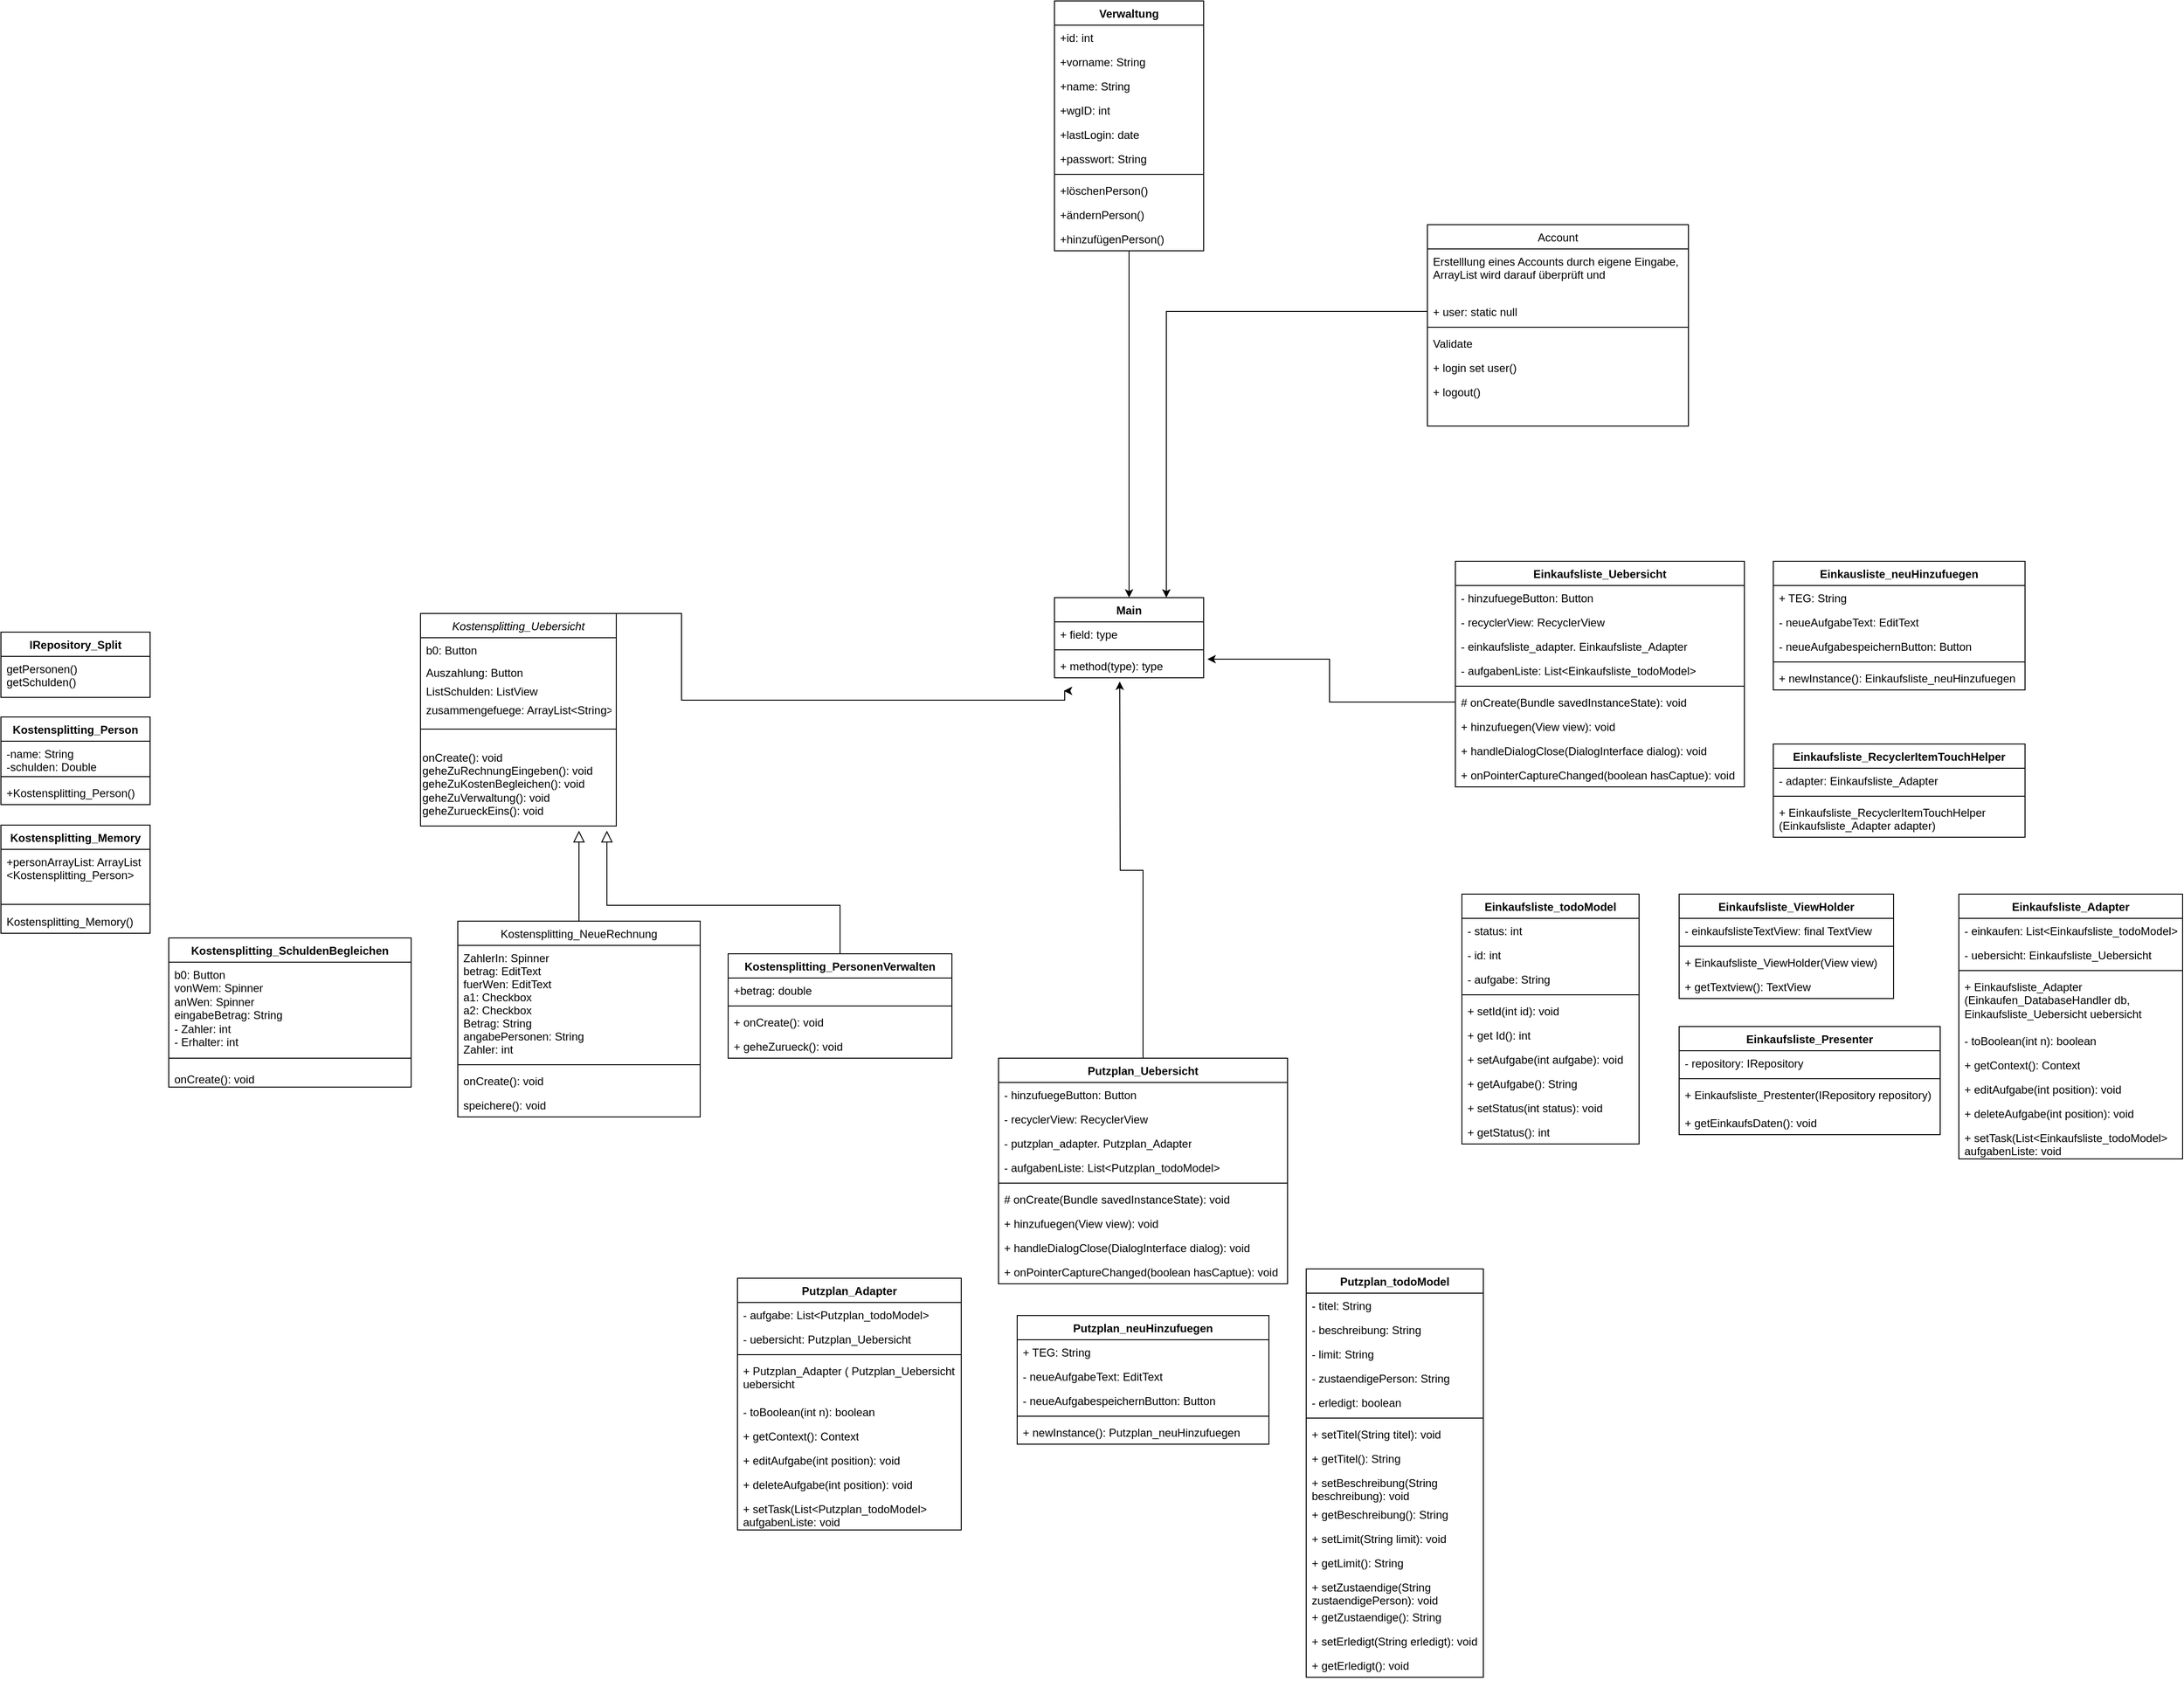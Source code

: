 <mxfile version="24.3.1" type="github">
  <diagram id="C5RBs43oDa-KdzZeNtuy" name="Page-1">
    <mxGraphModel dx="2910" dy="2173" grid="1" gridSize="10" guides="1" tooltips="1" connect="1" arrows="1" fold="1" page="1" pageScale="1" pageWidth="827" pageHeight="1169" math="0" shadow="0">
      <root>
        <mxCell id="WIyWlLk6GJQsqaUBKTNV-0" />
        <mxCell id="WIyWlLk6GJQsqaUBKTNV-1" parent="WIyWlLk6GJQsqaUBKTNV-0" />
        <mxCell id="eNto33jxZARg2p6ZxDnQ-30" style="edgeStyle=orthogonalEdgeStyle;rounded=0;orthogonalLoop=1;jettySize=auto;html=1;exitX=0.5;exitY=0;exitDx=0;exitDy=0;" parent="WIyWlLk6GJQsqaUBKTNV-1" source="zkfFHV4jXpPFQw0GAbJ--0" edge="1">
          <mxGeometry relative="1" as="geometry">
            <mxPoint x="400" y="-10" as="targetPoint" />
            <Array as="points">
              <mxPoint x="-10" />
              <mxPoint x="401" />
              <mxPoint x="401" y="-10" />
            </Array>
          </mxGeometry>
        </mxCell>
        <mxCell id="zkfFHV4jXpPFQw0GAbJ--0" value="Kostensplitting_Uebersicht" style="swimlane;fontStyle=2;align=center;verticalAlign=top;childLayout=stackLayout;horizontal=1;startSize=26;horizontalStack=0;resizeParent=1;resizeLast=0;collapsible=1;marginBottom=0;rounded=0;shadow=0;strokeWidth=1;" parent="WIyWlLk6GJQsqaUBKTNV-1" vertex="1">
          <mxGeometry x="-290" y="-93" width="210" height="228" as="geometry">
            <mxRectangle x="230" y="140" width="160" height="26" as="alternateBounds" />
          </mxGeometry>
        </mxCell>
        <mxCell id="ijsYjhyixQmzXL5z0HTV-18" value="b0: Button&#xa;" style="text;align=left;verticalAlign=top;spacingLeft=4;spacingRight=4;overflow=hidden;rotatable=0;points=[[0,0.5],[1,0.5]];portConstraint=eastwest;" parent="zkfFHV4jXpPFQw0GAbJ--0" vertex="1">
          <mxGeometry y="26" width="210" height="24" as="geometry" />
        </mxCell>
        <mxCell id="ijsYjhyixQmzXL5z0HTV-19" value="Auszahlung: Button&#xa;" style="text;align=left;verticalAlign=top;spacingLeft=4;spacingRight=4;overflow=hidden;rotatable=0;points=[[0,0.5],[1,0.5]];portConstraint=eastwest;" parent="zkfFHV4jXpPFQw0GAbJ--0" vertex="1">
          <mxGeometry y="50" width="210" height="20" as="geometry" />
        </mxCell>
        <mxCell id="ijsYjhyixQmzXL5z0HTV-20" value="ListSchulden: ListView" style="text;align=left;verticalAlign=top;spacingLeft=4;spacingRight=4;overflow=hidden;rotatable=0;points=[[0,0.5],[1,0.5]];portConstraint=eastwest;" parent="zkfFHV4jXpPFQw0GAbJ--0" vertex="1">
          <mxGeometry y="70" width="210" height="20" as="geometry" />
        </mxCell>
        <mxCell id="ijsYjhyixQmzXL5z0HTV-21" value="zusammengefuege: ArrayList&lt;String&gt;" style="text;align=left;verticalAlign=top;spacingLeft=4;spacingRight=4;overflow=hidden;rotatable=0;points=[[0,0.5],[1,0.5]];portConstraint=eastwest;" parent="zkfFHV4jXpPFQw0GAbJ--0" vertex="1">
          <mxGeometry y="90" width="210" height="20" as="geometry" />
        </mxCell>
        <mxCell id="zkfFHV4jXpPFQw0GAbJ--4" value="" style="line;html=1;strokeWidth=1;align=left;verticalAlign=middle;spacingTop=-1;spacingLeft=3;spacingRight=3;rotatable=0;labelPosition=right;points=[];portConstraint=eastwest;" parent="zkfFHV4jXpPFQw0GAbJ--0" vertex="1">
          <mxGeometry y="110" width="210" height="28" as="geometry" />
        </mxCell>
        <mxCell id="4i2ipAUutpPGmhfnNIAb-0" value="onCreate(): void&lt;div&gt;geheZuRechnungEingeben()&lt;span style=&quot;background-color: initial;&quot;&gt;: void&lt;/span&gt;&lt;/div&gt;&lt;div&gt;geheZuKostenBegleichen()&lt;span style=&quot;background-color: initial;&quot;&gt;: void&lt;/span&gt;&lt;/div&gt;&lt;div&gt;geheZuVerwaltung()&lt;span style=&quot;background-color: initial;&quot;&gt;: void&lt;/span&gt;&lt;/div&gt;&lt;div&gt;geheZurueckEins()&lt;span style=&quot;background-color: initial;&quot;&gt;: void&lt;/span&gt;&lt;/div&gt;" style="text;html=1;align=left;verticalAlign=middle;whiteSpace=wrap;rounded=0;" parent="zkfFHV4jXpPFQw0GAbJ--0" vertex="1">
          <mxGeometry y="138" width="210" height="90" as="geometry" />
        </mxCell>
        <mxCell id="zkfFHV4jXpPFQw0GAbJ--6" value="Kostensplitting_NeueRechnung" style="swimlane;fontStyle=0;align=center;verticalAlign=top;childLayout=stackLayout;horizontal=1;startSize=26;horizontalStack=0;resizeParent=1;resizeLast=0;collapsible=1;marginBottom=0;rounded=0;shadow=0;strokeWidth=1;" parent="WIyWlLk6GJQsqaUBKTNV-1" vertex="1">
          <mxGeometry x="-250" y="237" width="260" height="210" as="geometry">
            <mxRectangle x="130" y="380" width="160" height="26" as="alternateBounds" />
          </mxGeometry>
        </mxCell>
        <mxCell id="zkfFHV4jXpPFQw0GAbJ--7" value="ZahlerIn: Spinner&#xa;betrag: EditText&#xa;fuerWen: EditText&#xa;a1: Checkbox&#xa;a2: Checkbox&#xa;Betrag: String&#xa;angabePersonen: String&#xa;Zahler: int " style="text;align=left;verticalAlign=top;spacingLeft=4;spacingRight=4;overflow=hidden;rotatable=0;points=[[0,0.5],[1,0.5]];portConstraint=eastwest;" parent="zkfFHV4jXpPFQw0GAbJ--6" vertex="1">
          <mxGeometry y="26" width="260" height="124" as="geometry" />
        </mxCell>
        <mxCell id="zkfFHV4jXpPFQw0GAbJ--9" value="" style="line;html=1;strokeWidth=1;align=left;verticalAlign=middle;spacingTop=-1;spacingLeft=3;spacingRight=3;rotatable=0;labelPosition=right;points=[];portConstraint=eastwest;" parent="zkfFHV4jXpPFQw0GAbJ--6" vertex="1">
          <mxGeometry y="150" width="260" height="8" as="geometry" />
        </mxCell>
        <mxCell id="eNto33jxZARg2p6ZxDnQ-20" value="onCreate(): void" style="text;strokeColor=none;fillColor=none;align=left;verticalAlign=top;spacingLeft=4;spacingRight=4;overflow=hidden;rotatable=0;points=[[0,0.5],[1,0.5]];portConstraint=eastwest;whiteSpace=wrap;html=1;" parent="zkfFHV4jXpPFQw0GAbJ--6" vertex="1">
          <mxGeometry y="158" width="260" height="26" as="geometry" />
        </mxCell>
        <mxCell id="eNto33jxZARg2p6ZxDnQ-34" value="speichere(): void&lt;span style=&quot;white-space: pre;&quot;&gt;&#x9;&lt;/span&gt;" style="text;strokeColor=none;fillColor=none;align=left;verticalAlign=top;spacingLeft=4;spacingRight=4;overflow=hidden;rotatable=0;points=[[0,0.5],[1,0.5]];portConstraint=eastwest;whiteSpace=wrap;html=1;" parent="zkfFHV4jXpPFQw0GAbJ--6" vertex="1">
          <mxGeometry y="184" width="260" height="26" as="geometry" />
        </mxCell>
        <mxCell id="zkfFHV4jXpPFQw0GAbJ--12" value="" style="endArrow=block;endSize=10;endFill=0;shadow=0;strokeWidth=1;rounded=0;curved=0;edgeStyle=elbowEdgeStyle;elbow=vertical;" parent="WIyWlLk6GJQsqaUBKTNV-1" source="zkfFHV4jXpPFQw0GAbJ--6" edge="1">
          <mxGeometry width="160" relative="1" as="geometry">
            <mxPoint x="200" y="203" as="sourcePoint" />
            <mxPoint x="-120" y="140" as="targetPoint" />
          </mxGeometry>
        </mxCell>
        <mxCell id="zkfFHV4jXpPFQw0GAbJ--16" value="" style="endArrow=block;endSize=10;endFill=0;shadow=0;strokeWidth=1;rounded=0;curved=0;edgeStyle=elbowEdgeStyle;elbow=vertical;exitX=0.5;exitY=0;exitDx=0;exitDy=0;entryX=0.952;entryY=1.056;entryDx=0;entryDy=0;entryPerimeter=0;" parent="WIyWlLk6GJQsqaUBKTNV-1" source="eNto33jxZARg2p6ZxDnQ-44" edge="1" target="4i2ipAUutpPGmhfnNIAb-0">
          <mxGeometry width="160" relative="1" as="geometry">
            <mxPoint x="20" y="310" as="sourcePoint" />
            <mxPoint x="-185" y="163" as="targetPoint" />
            <Array as="points">
              <mxPoint x="170" y="220" />
            </Array>
          </mxGeometry>
        </mxCell>
        <mxCell id="zkfFHV4jXpPFQw0GAbJ--17" value="Account" style="swimlane;fontStyle=0;align=center;verticalAlign=top;childLayout=stackLayout;horizontal=1;startSize=26;horizontalStack=0;resizeParent=1;resizeLast=0;collapsible=1;marginBottom=0;rounded=0;shadow=0;strokeWidth=1;" parent="WIyWlLk6GJQsqaUBKTNV-1" vertex="1">
          <mxGeometry x="790" y="-510" width="280" height="216" as="geometry">
            <mxRectangle x="550" y="140" width="160" height="26" as="alternateBounds" />
          </mxGeometry>
        </mxCell>
        <mxCell id="zkfFHV4jXpPFQw0GAbJ--18" value="Erstelllung eines Accounts durch eigene Eingabe, &#xa;ArrayList wird darauf überprüft und " style="text;align=left;verticalAlign=top;spacingLeft=4;spacingRight=4;overflow=hidden;rotatable=0;points=[[0,0.5],[1,0.5]];portConstraint=eastwest;" parent="zkfFHV4jXpPFQw0GAbJ--17" vertex="1">
          <mxGeometry y="26" width="280" height="54" as="geometry" />
        </mxCell>
        <mxCell id="eNto33jxZARg2p6ZxDnQ-41" value="+ user: static null" style="text;strokeColor=none;fillColor=none;align=left;verticalAlign=top;spacingLeft=4;spacingRight=4;overflow=hidden;rotatable=0;points=[[0,0.5],[1,0.5]];portConstraint=eastwest;whiteSpace=wrap;html=1;" parent="zkfFHV4jXpPFQw0GAbJ--17" vertex="1">
          <mxGeometry y="80" width="280" height="26" as="geometry" />
        </mxCell>
        <mxCell id="zkfFHV4jXpPFQw0GAbJ--23" value="" style="line;html=1;strokeWidth=1;align=left;verticalAlign=middle;spacingTop=-1;spacingLeft=3;spacingRight=3;rotatable=0;labelPosition=right;points=[];portConstraint=eastwest;" parent="zkfFHV4jXpPFQw0GAbJ--17" vertex="1">
          <mxGeometry y="106" width="280" height="8" as="geometry" />
        </mxCell>
        <mxCell id="zkfFHV4jXpPFQw0GAbJ--24" value="Validate" style="text;align=left;verticalAlign=top;spacingLeft=4;spacingRight=4;overflow=hidden;rotatable=0;points=[[0,0.5],[1,0.5]];portConstraint=eastwest;" parent="zkfFHV4jXpPFQw0GAbJ--17" vertex="1">
          <mxGeometry y="114" width="280" height="26" as="geometry" />
        </mxCell>
        <mxCell id="eNto33jxZARg2p6ZxDnQ-42" value="+ login set user()" style="text;strokeColor=none;fillColor=none;align=left;verticalAlign=top;spacingLeft=4;spacingRight=4;overflow=hidden;rotatable=0;points=[[0,0.5],[1,0.5]];portConstraint=eastwest;whiteSpace=wrap;html=1;" parent="zkfFHV4jXpPFQw0GAbJ--17" vertex="1">
          <mxGeometry y="140" width="280" height="26" as="geometry" />
        </mxCell>
        <mxCell id="eNto33jxZARg2p6ZxDnQ-43" value="+ logout()" style="text;strokeColor=none;fillColor=none;align=left;verticalAlign=top;spacingLeft=4;spacingRight=4;overflow=hidden;rotatable=0;points=[[0,0.5],[1,0.5]];portConstraint=eastwest;whiteSpace=wrap;html=1;" parent="zkfFHV4jXpPFQw0GAbJ--17" vertex="1">
          <mxGeometry y="166" width="280" height="26" as="geometry" />
        </mxCell>
        <mxCell id="vu3w7tZgUGoC49IpefYm-0" style="edgeStyle=orthogonalEdgeStyle;rounded=0;orthogonalLoop=1;jettySize=auto;html=1;entryX=0.5;entryY=0;entryDx=0;entryDy=0;" parent="WIyWlLk6GJQsqaUBKTNV-1" source="eNto33jxZARg2p6ZxDnQ-1" target="eNto33jxZARg2p6ZxDnQ-15" edge="1">
          <mxGeometry relative="1" as="geometry" />
        </mxCell>
        <mxCell id="eNto33jxZARg2p6ZxDnQ-1" value="Verwaltung" style="swimlane;fontStyle=1;align=center;verticalAlign=top;childLayout=stackLayout;horizontal=1;startSize=26;horizontalStack=0;resizeParent=1;resizeParentMax=0;resizeLast=0;collapsible=1;marginBottom=0;whiteSpace=wrap;html=1;" parent="WIyWlLk6GJQsqaUBKTNV-1" vertex="1">
          <mxGeometry x="390" y="-750" width="160" height="268" as="geometry" />
        </mxCell>
        <mxCell id="eNto33jxZARg2p6ZxDnQ-39" value="+id: int" style="text;strokeColor=none;fillColor=none;align=left;verticalAlign=top;spacingLeft=4;spacingRight=4;overflow=hidden;rotatable=0;points=[[0,0.5],[1,0.5]];portConstraint=eastwest;whiteSpace=wrap;html=1;" parent="eNto33jxZARg2p6ZxDnQ-1" vertex="1">
          <mxGeometry y="26" width="160" height="26" as="geometry" />
        </mxCell>
        <mxCell id="bwp8V1A8Cei6B6PAGqah-0" value="+vorname: String" style="text;strokeColor=none;fillColor=none;align=left;verticalAlign=top;spacingLeft=4;spacingRight=4;overflow=hidden;rotatable=0;points=[[0,0.5],[1,0.5]];portConstraint=eastwest;whiteSpace=wrap;html=1;" parent="eNto33jxZARg2p6ZxDnQ-1" vertex="1">
          <mxGeometry y="52" width="160" height="26" as="geometry" />
        </mxCell>
        <mxCell id="bwp8V1A8Cei6B6PAGqah-1" value="+name: String" style="text;strokeColor=none;fillColor=none;align=left;verticalAlign=top;spacingLeft=4;spacingRight=4;overflow=hidden;rotatable=0;points=[[0,0.5],[1,0.5]];portConstraint=eastwest;whiteSpace=wrap;html=1;" parent="eNto33jxZARg2p6ZxDnQ-1" vertex="1">
          <mxGeometry y="78" width="160" height="26" as="geometry" />
        </mxCell>
        <mxCell id="bwp8V1A8Cei6B6PAGqah-2" value="+wgID: int" style="text;strokeColor=none;fillColor=none;align=left;verticalAlign=top;spacingLeft=4;spacingRight=4;overflow=hidden;rotatable=0;points=[[0,0.5],[1,0.5]];portConstraint=eastwest;whiteSpace=wrap;html=1;" parent="eNto33jxZARg2p6ZxDnQ-1" vertex="1">
          <mxGeometry y="104" width="160" height="26" as="geometry" />
        </mxCell>
        <mxCell id="bwp8V1A8Cei6B6PAGqah-3" value="+lastLogin: date" style="text;strokeColor=none;fillColor=none;align=left;verticalAlign=top;spacingLeft=4;spacingRight=4;overflow=hidden;rotatable=0;points=[[0,0.5],[1,0.5]];portConstraint=eastwest;whiteSpace=wrap;html=1;" parent="eNto33jxZARg2p6ZxDnQ-1" vertex="1">
          <mxGeometry y="130" width="160" height="26" as="geometry" />
        </mxCell>
        <mxCell id="bwp8V1A8Cei6B6PAGqah-4" value="+passwort: String" style="text;strokeColor=none;fillColor=none;align=left;verticalAlign=top;spacingLeft=4;spacingRight=4;overflow=hidden;rotatable=0;points=[[0,0.5],[1,0.5]];portConstraint=eastwest;whiteSpace=wrap;html=1;" parent="eNto33jxZARg2p6ZxDnQ-1" vertex="1">
          <mxGeometry y="156" width="160" height="26" as="geometry" />
        </mxCell>
        <mxCell id="eNto33jxZARg2p6ZxDnQ-3" value="" style="line;strokeWidth=1;fillColor=none;align=left;verticalAlign=middle;spacingTop=-1;spacingLeft=3;spacingRight=3;rotatable=0;labelPosition=right;points=[];portConstraint=eastwest;strokeColor=inherit;" parent="eNto33jxZARg2p6ZxDnQ-1" vertex="1">
          <mxGeometry y="182" width="160" height="8" as="geometry" />
        </mxCell>
        <mxCell id="eNto33jxZARg2p6ZxDnQ-40" value="+löschenPerson()" style="text;strokeColor=none;fillColor=none;align=left;verticalAlign=top;spacingLeft=4;spacingRight=4;overflow=hidden;rotatable=0;points=[[0,0.5],[1,0.5]];portConstraint=eastwest;whiteSpace=wrap;html=1;" parent="eNto33jxZARg2p6ZxDnQ-1" vertex="1">
          <mxGeometry y="190" width="160" height="26" as="geometry" />
        </mxCell>
        <mxCell id="bwp8V1A8Cei6B6PAGqah-5" value="+ändernPerson()" style="text;strokeColor=none;fillColor=none;align=left;verticalAlign=top;spacingLeft=4;spacingRight=4;overflow=hidden;rotatable=0;points=[[0,0.5],[1,0.5]];portConstraint=eastwest;whiteSpace=wrap;html=1;" parent="eNto33jxZARg2p6ZxDnQ-1" vertex="1">
          <mxGeometry y="216" width="160" height="26" as="geometry" />
        </mxCell>
        <mxCell id="eNto33jxZARg2p6ZxDnQ-4" value="+hinzufügenPerson()" style="text;strokeColor=none;fillColor=none;align=left;verticalAlign=top;spacingLeft=4;spacingRight=4;overflow=hidden;rotatable=0;points=[[0,0.5],[1,0.5]];portConstraint=eastwest;whiteSpace=wrap;html=1;" parent="eNto33jxZARg2p6ZxDnQ-1" vertex="1">
          <mxGeometry y="242" width="160" height="26" as="geometry" />
        </mxCell>
        <mxCell id="eNto33jxZARg2p6ZxDnQ-10" value="Einkaufsliste_Uebersicht" style="swimlane;fontStyle=1;align=center;verticalAlign=top;childLayout=stackLayout;horizontal=1;startSize=26;horizontalStack=0;resizeParent=1;resizeParentMax=0;resizeLast=0;collapsible=1;marginBottom=0;whiteSpace=wrap;html=1;" parent="WIyWlLk6GJQsqaUBKTNV-1" vertex="1">
          <mxGeometry x="820" y="-149" width="310" height="242" as="geometry" />
        </mxCell>
        <mxCell id="eNto33jxZARg2p6ZxDnQ-11" value="- hinzufuegeButton: Button" style="text;strokeColor=none;fillColor=none;align=left;verticalAlign=top;spacingLeft=4;spacingRight=4;overflow=hidden;rotatable=0;points=[[0,0.5],[1,0.5]];portConstraint=eastwest;whiteSpace=wrap;html=1;" parent="eNto33jxZARg2p6ZxDnQ-10" vertex="1">
          <mxGeometry y="26" width="310" height="26" as="geometry" />
        </mxCell>
        <mxCell id="eNto33jxZARg2p6ZxDnQ-24" value="- recyclerView: RecyclerView" style="text;strokeColor=none;fillColor=none;align=left;verticalAlign=top;spacingLeft=4;spacingRight=4;overflow=hidden;rotatable=0;points=[[0,0.5],[1,0.5]];portConstraint=eastwest;whiteSpace=wrap;html=1;" parent="eNto33jxZARg2p6ZxDnQ-10" vertex="1">
          <mxGeometry y="52" width="310" height="26" as="geometry" />
        </mxCell>
        <mxCell id="vu3w7tZgUGoC49IpefYm-3" value="- einkaufsliste_adapter. Einkaufsliste_Adapter" style="text;strokeColor=none;fillColor=none;align=left;verticalAlign=top;spacingLeft=4;spacingRight=4;overflow=hidden;rotatable=0;points=[[0,0.5],[1,0.5]];portConstraint=eastwest;whiteSpace=wrap;html=1;" parent="eNto33jxZARg2p6ZxDnQ-10" vertex="1">
          <mxGeometry y="78" width="310" height="26" as="geometry" />
        </mxCell>
        <mxCell id="vu3w7tZgUGoC49IpefYm-5" value="- aufgabenListe: List&amp;lt;Einkaufsliste_todoModel&amp;gt;" style="text;strokeColor=none;fillColor=none;align=left;verticalAlign=top;spacingLeft=4;spacingRight=4;overflow=hidden;rotatable=0;points=[[0,0.5],[1,0.5]];portConstraint=eastwest;whiteSpace=wrap;html=1;" parent="eNto33jxZARg2p6ZxDnQ-10" vertex="1">
          <mxGeometry y="104" width="310" height="26" as="geometry" />
        </mxCell>
        <mxCell id="eNto33jxZARg2p6ZxDnQ-12" value="" style="line;strokeWidth=1;fillColor=none;align=left;verticalAlign=middle;spacingTop=-1;spacingLeft=3;spacingRight=3;rotatable=0;labelPosition=right;points=[];portConstraint=eastwest;strokeColor=inherit;" parent="eNto33jxZARg2p6ZxDnQ-10" vertex="1">
          <mxGeometry y="130" width="310" height="8" as="geometry" />
        </mxCell>
        <mxCell id="eNto33jxZARg2p6ZxDnQ-13" value="# onCreate(Bundle savedInstanceState): void" style="text;strokeColor=none;fillColor=none;align=left;verticalAlign=top;spacingLeft=4;spacingRight=4;overflow=hidden;rotatable=0;points=[[0,0.5],[1,0.5]];portConstraint=eastwest;whiteSpace=wrap;html=1;" parent="eNto33jxZARg2p6ZxDnQ-10" vertex="1">
          <mxGeometry y="138" width="310" height="26" as="geometry" />
        </mxCell>
        <mxCell id="eNto33jxZARg2p6ZxDnQ-25" value="+ hinzufuegen(View view): void" style="text;strokeColor=none;fillColor=none;align=left;verticalAlign=top;spacingLeft=4;spacingRight=4;overflow=hidden;rotatable=0;points=[[0,0.5],[1,0.5]];portConstraint=eastwest;whiteSpace=wrap;html=1;" parent="eNto33jxZARg2p6ZxDnQ-10" vertex="1">
          <mxGeometry y="164" width="310" height="26" as="geometry" />
        </mxCell>
        <mxCell id="eNto33jxZARg2p6ZxDnQ-26" value="+ handleDialogClose(DialogInterface dialog): void" style="text;strokeColor=none;fillColor=none;align=left;verticalAlign=top;spacingLeft=4;spacingRight=4;overflow=hidden;rotatable=0;points=[[0,0.5],[1,0.5]];portConstraint=eastwest;whiteSpace=wrap;html=1;" parent="eNto33jxZARg2p6ZxDnQ-10" vertex="1">
          <mxGeometry y="190" width="310" height="26" as="geometry" />
        </mxCell>
        <mxCell id="vu3w7tZgUGoC49IpefYm-7" value="+ onPointerCaptureChanged(boolean hasCaptue): void" style="text;strokeColor=none;fillColor=none;align=left;verticalAlign=top;spacingLeft=4;spacingRight=4;overflow=hidden;rotatable=0;points=[[0,0.5],[1,0.5]];portConstraint=eastwest;whiteSpace=wrap;html=1;" parent="eNto33jxZARg2p6ZxDnQ-10" vertex="1">
          <mxGeometry y="216" width="310" height="26" as="geometry" />
        </mxCell>
        <mxCell id="eNto33jxZARg2p6ZxDnQ-15" value="Main" style="swimlane;fontStyle=1;align=center;verticalAlign=top;childLayout=stackLayout;horizontal=1;startSize=26;horizontalStack=0;resizeParent=1;resizeParentMax=0;resizeLast=0;collapsible=1;marginBottom=0;whiteSpace=wrap;html=1;" parent="WIyWlLk6GJQsqaUBKTNV-1" vertex="1">
          <mxGeometry x="390" y="-110" width="160" height="86" as="geometry" />
        </mxCell>
        <mxCell id="eNto33jxZARg2p6ZxDnQ-16" value="+ field: type" style="text;strokeColor=none;fillColor=none;align=left;verticalAlign=top;spacingLeft=4;spacingRight=4;overflow=hidden;rotatable=0;points=[[0,0.5],[1,0.5]];portConstraint=eastwest;whiteSpace=wrap;html=1;" parent="eNto33jxZARg2p6ZxDnQ-15" vertex="1">
          <mxGeometry y="26" width="160" height="26" as="geometry" />
        </mxCell>
        <mxCell id="eNto33jxZARg2p6ZxDnQ-17" value="" style="line;strokeWidth=1;fillColor=none;align=left;verticalAlign=middle;spacingTop=-1;spacingLeft=3;spacingRight=3;rotatable=0;labelPosition=right;points=[];portConstraint=eastwest;strokeColor=inherit;" parent="eNto33jxZARg2p6ZxDnQ-15" vertex="1">
          <mxGeometry y="52" width="160" height="8" as="geometry" />
        </mxCell>
        <mxCell id="eNto33jxZARg2p6ZxDnQ-18" value="+ method(type): type" style="text;strokeColor=none;fillColor=none;align=left;verticalAlign=top;spacingLeft=4;spacingRight=4;overflow=hidden;rotatable=0;points=[[0,0.5],[1,0.5]];portConstraint=eastwest;whiteSpace=wrap;html=1;" parent="eNto33jxZARg2p6ZxDnQ-15" vertex="1">
          <mxGeometry y="60" width="160" height="26" as="geometry" />
        </mxCell>
        <mxCell id="eNto33jxZARg2p6ZxDnQ-44" value="Kostensplitting_PersonenVerwalten" style="swimlane;fontStyle=1;align=center;verticalAlign=top;childLayout=stackLayout;horizontal=1;startSize=26;horizontalStack=0;resizeParent=1;resizeParentMax=0;resizeLast=0;collapsible=1;marginBottom=0;whiteSpace=wrap;html=1;" parent="WIyWlLk6GJQsqaUBKTNV-1" vertex="1">
          <mxGeometry x="40" y="272" width="240" height="112" as="geometry" />
        </mxCell>
        <mxCell id="eNto33jxZARg2p6ZxDnQ-45" value="+betrag: double" style="text;strokeColor=none;fillColor=none;align=left;verticalAlign=top;spacingLeft=4;spacingRight=4;overflow=hidden;rotatable=0;points=[[0,0.5],[1,0.5]];portConstraint=eastwest;whiteSpace=wrap;html=1;" parent="eNto33jxZARg2p6ZxDnQ-44" vertex="1">
          <mxGeometry y="26" width="240" height="26" as="geometry" />
        </mxCell>
        <mxCell id="eNto33jxZARg2p6ZxDnQ-46" value="" style="line;strokeWidth=1;fillColor=none;align=left;verticalAlign=middle;spacingTop=-1;spacingLeft=3;spacingRight=3;rotatable=0;labelPosition=right;points=[];portConstraint=eastwest;strokeColor=inherit;" parent="eNto33jxZARg2p6ZxDnQ-44" vertex="1">
          <mxGeometry y="52" width="240" height="8" as="geometry" />
        </mxCell>
        <mxCell id="eNto33jxZARg2p6ZxDnQ-47" value="+ onCreate(): void" style="text;strokeColor=none;fillColor=none;align=left;verticalAlign=top;spacingLeft=4;spacingRight=4;overflow=hidden;rotatable=0;points=[[0,0.5],[1,0.5]];portConstraint=eastwest;whiteSpace=wrap;html=1;" parent="eNto33jxZARg2p6ZxDnQ-44" vertex="1">
          <mxGeometry y="60" width="240" height="26" as="geometry" />
        </mxCell>
        <mxCell id="eNto33jxZARg2p6ZxDnQ-48" value="+ geheZurueck(): void" style="text;strokeColor=none;fillColor=none;align=left;verticalAlign=top;spacingLeft=4;spacingRight=4;overflow=hidden;rotatable=0;points=[[0,0.5],[1,0.5]];portConstraint=eastwest;whiteSpace=wrap;html=1;" parent="eNto33jxZARg2p6ZxDnQ-44" vertex="1">
          <mxGeometry y="86" width="240" height="26" as="geometry" />
        </mxCell>
        <mxCell id="vu3w7tZgUGoC49IpefYm-1" style="edgeStyle=orthogonalEdgeStyle;rounded=0;orthogonalLoop=1;jettySize=auto;html=1;entryX=0.75;entryY=0;entryDx=0;entryDy=0;" parent="WIyWlLk6GJQsqaUBKTNV-1" source="eNto33jxZARg2p6ZxDnQ-41" target="eNto33jxZARg2p6ZxDnQ-15" edge="1">
          <mxGeometry relative="1" as="geometry" />
        </mxCell>
        <mxCell id="vu3w7tZgUGoC49IpefYm-2" style="edgeStyle=orthogonalEdgeStyle;rounded=0;orthogonalLoop=1;jettySize=auto;html=1;exitX=0;exitY=0.5;exitDx=0;exitDy=0;entryX=1.025;entryY=0.231;entryDx=0;entryDy=0;entryPerimeter=0;" parent="WIyWlLk6GJQsqaUBKTNV-1" source="eNto33jxZARg2p6ZxDnQ-13" target="eNto33jxZARg2p6ZxDnQ-18" edge="1">
          <mxGeometry relative="1" as="geometry" />
        </mxCell>
        <mxCell id="vu3w7tZgUGoC49IpefYm-12" value="Einkaufsliste_todoModel" style="swimlane;fontStyle=1;align=center;verticalAlign=top;childLayout=stackLayout;horizontal=1;startSize=26;horizontalStack=0;resizeParent=1;resizeParentMax=0;resizeLast=0;collapsible=1;marginBottom=0;whiteSpace=wrap;html=1;" parent="WIyWlLk6GJQsqaUBKTNV-1" vertex="1">
          <mxGeometry x="827" y="208" width="190" height="268" as="geometry" />
        </mxCell>
        <mxCell id="vu3w7tZgUGoC49IpefYm-20" value="- status: int" style="text;strokeColor=none;fillColor=none;align=left;verticalAlign=top;spacingLeft=4;spacingRight=4;overflow=hidden;rotatable=0;points=[[0,0.5],[1,0.5]];portConstraint=eastwest;whiteSpace=wrap;html=1;" parent="vu3w7tZgUGoC49IpefYm-12" vertex="1">
          <mxGeometry y="26" width="190" height="26" as="geometry" />
        </mxCell>
        <mxCell id="vu3w7tZgUGoC49IpefYm-13" value="- id: int" style="text;strokeColor=none;fillColor=none;align=left;verticalAlign=top;spacingLeft=4;spacingRight=4;overflow=hidden;rotatable=0;points=[[0,0.5],[1,0.5]];portConstraint=eastwest;whiteSpace=wrap;html=1;" parent="vu3w7tZgUGoC49IpefYm-12" vertex="1">
          <mxGeometry y="52" width="190" height="26" as="geometry" />
        </mxCell>
        <mxCell id="vu3w7tZgUGoC49IpefYm-21" value="- aufgabe: String" style="text;strokeColor=none;fillColor=none;align=left;verticalAlign=top;spacingLeft=4;spacingRight=4;overflow=hidden;rotatable=0;points=[[0,0.5],[1,0.5]];portConstraint=eastwest;whiteSpace=wrap;html=1;" parent="vu3w7tZgUGoC49IpefYm-12" vertex="1">
          <mxGeometry y="78" width="190" height="26" as="geometry" />
        </mxCell>
        <mxCell id="vu3w7tZgUGoC49IpefYm-14" value="" style="line;strokeWidth=1;fillColor=none;align=left;verticalAlign=middle;spacingTop=-1;spacingLeft=3;spacingRight=3;rotatable=0;labelPosition=right;points=[];portConstraint=eastwest;strokeColor=inherit;" parent="vu3w7tZgUGoC49IpefYm-12" vertex="1">
          <mxGeometry y="104" width="190" height="8" as="geometry" />
        </mxCell>
        <mxCell id="vu3w7tZgUGoC49IpefYm-23" value="+ setId(int id): void" style="text;strokeColor=none;fillColor=none;align=left;verticalAlign=top;spacingLeft=4;spacingRight=4;overflow=hidden;rotatable=0;points=[[0,0.5],[1,0.5]];portConstraint=eastwest;whiteSpace=wrap;html=1;" parent="vu3w7tZgUGoC49IpefYm-12" vertex="1">
          <mxGeometry y="112" width="190" height="26" as="geometry" />
        </mxCell>
        <mxCell id="vu3w7tZgUGoC49IpefYm-22" value="+ get Id(): int" style="text;strokeColor=none;fillColor=none;align=left;verticalAlign=top;spacingLeft=4;spacingRight=4;overflow=hidden;rotatable=0;points=[[0,0.5],[1,0.5]];portConstraint=eastwest;whiteSpace=wrap;html=1;" parent="vu3w7tZgUGoC49IpefYm-12" vertex="1">
          <mxGeometry y="138" width="190" height="26" as="geometry" />
        </mxCell>
        <mxCell id="vu3w7tZgUGoC49IpefYm-24" value="+ setAufgabe(int aufgabe): void" style="text;strokeColor=none;fillColor=none;align=left;verticalAlign=top;spacingLeft=4;spacingRight=4;overflow=hidden;rotatable=0;points=[[0,0.5],[1,0.5]];portConstraint=eastwest;whiteSpace=wrap;html=1;" parent="vu3w7tZgUGoC49IpefYm-12" vertex="1">
          <mxGeometry y="164" width="190" height="26" as="geometry" />
        </mxCell>
        <mxCell id="vu3w7tZgUGoC49IpefYm-25" value="+ getAufgabe(): String" style="text;strokeColor=none;fillColor=none;align=left;verticalAlign=top;spacingLeft=4;spacingRight=4;overflow=hidden;rotatable=0;points=[[0,0.5],[1,0.5]];portConstraint=eastwest;whiteSpace=wrap;html=1;" parent="vu3w7tZgUGoC49IpefYm-12" vertex="1">
          <mxGeometry y="190" width="190" height="26" as="geometry" />
        </mxCell>
        <mxCell id="vu3w7tZgUGoC49IpefYm-15" value="+ setStatus(int status): void" style="text;strokeColor=none;fillColor=none;align=left;verticalAlign=top;spacingLeft=4;spacingRight=4;overflow=hidden;rotatable=0;points=[[0,0.5],[1,0.5]];portConstraint=eastwest;whiteSpace=wrap;html=1;" parent="vu3w7tZgUGoC49IpefYm-12" vertex="1">
          <mxGeometry y="216" width="190" height="26" as="geometry" />
        </mxCell>
        <mxCell id="vu3w7tZgUGoC49IpefYm-26" value="+ getStatus(): int" style="text;strokeColor=none;fillColor=none;align=left;verticalAlign=top;spacingLeft=4;spacingRight=4;overflow=hidden;rotatable=0;points=[[0,0.5],[1,0.5]];portConstraint=eastwest;whiteSpace=wrap;html=1;" parent="vu3w7tZgUGoC49IpefYm-12" vertex="1">
          <mxGeometry y="242" width="190" height="26" as="geometry" />
        </mxCell>
        <mxCell id="vu3w7tZgUGoC49IpefYm-27" value="Einkaufsliste_ViewHolder" style="swimlane;fontStyle=1;align=center;verticalAlign=top;childLayout=stackLayout;horizontal=1;startSize=26;horizontalStack=0;resizeParent=1;resizeParentMax=0;resizeLast=0;collapsible=1;marginBottom=0;whiteSpace=wrap;html=1;" parent="WIyWlLk6GJQsqaUBKTNV-1" vertex="1">
          <mxGeometry x="1060" y="208" width="230" height="112" as="geometry" />
        </mxCell>
        <mxCell id="vu3w7tZgUGoC49IpefYm-28" value="- einkaufslisteTextView: final TextView" style="text;strokeColor=none;fillColor=none;align=left;verticalAlign=top;spacingLeft=4;spacingRight=4;overflow=hidden;rotatable=0;points=[[0,0.5],[1,0.5]];portConstraint=eastwest;whiteSpace=wrap;html=1;" parent="vu3w7tZgUGoC49IpefYm-27" vertex="1">
          <mxGeometry y="26" width="230" height="26" as="geometry" />
        </mxCell>
        <mxCell id="vu3w7tZgUGoC49IpefYm-29" value="" style="line;strokeWidth=1;fillColor=none;align=left;verticalAlign=middle;spacingTop=-1;spacingLeft=3;spacingRight=3;rotatable=0;labelPosition=right;points=[];portConstraint=eastwest;strokeColor=inherit;" parent="vu3w7tZgUGoC49IpefYm-27" vertex="1">
          <mxGeometry y="52" width="230" height="8" as="geometry" />
        </mxCell>
        <mxCell id="vu3w7tZgUGoC49IpefYm-30" value="+ Einkaufsliste_ViewHolder(View view)" style="text;strokeColor=none;fillColor=none;align=left;verticalAlign=top;spacingLeft=4;spacingRight=4;overflow=hidden;rotatable=0;points=[[0,0.5],[1,0.5]];portConstraint=eastwest;whiteSpace=wrap;html=1;" parent="vu3w7tZgUGoC49IpefYm-27" vertex="1">
          <mxGeometry y="60" width="230" height="26" as="geometry" />
        </mxCell>
        <mxCell id="vu3w7tZgUGoC49IpefYm-31" value="+ getTextview(): TextView" style="text;strokeColor=none;fillColor=none;align=left;verticalAlign=top;spacingLeft=4;spacingRight=4;overflow=hidden;rotatable=0;points=[[0,0.5],[1,0.5]];portConstraint=eastwest;whiteSpace=wrap;html=1;" parent="vu3w7tZgUGoC49IpefYm-27" vertex="1">
          <mxGeometry y="86" width="230" height="26" as="geometry" />
        </mxCell>
        <mxCell id="vu3w7tZgUGoC49IpefYm-32" value="Einkaufsliste_Presenter" style="swimlane;fontStyle=1;align=center;verticalAlign=top;childLayout=stackLayout;horizontal=1;startSize=26;horizontalStack=0;resizeParent=1;resizeParentMax=0;resizeLast=0;collapsible=1;marginBottom=0;whiteSpace=wrap;html=1;" parent="WIyWlLk6GJQsqaUBKTNV-1" vertex="1">
          <mxGeometry x="1060" y="350" width="280" height="116" as="geometry" />
        </mxCell>
        <mxCell id="vu3w7tZgUGoC49IpefYm-33" value="- repository: IRepository" style="text;strokeColor=none;fillColor=none;align=left;verticalAlign=top;spacingLeft=4;spacingRight=4;overflow=hidden;rotatable=0;points=[[0,0.5],[1,0.5]];portConstraint=eastwest;whiteSpace=wrap;html=1;" parent="vu3w7tZgUGoC49IpefYm-32" vertex="1">
          <mxGeometry y="26" width="280" height="26" as="geometry" />
        </mxCell>
        <mxCell id="vu3w7tZgUGoC49IpefYm-34" value="" style="line;strokeWidth=1;fillColor=none;align=left;verticalAlign=middle;spacingTop=-1;spacingLeft=3;spacingRight=3;rotatable=0;labelPosition=right;points=[];portConstraint=eastwest;strokeColor=inherit;" parent="vu3w7tZgUGoC49IpefYm-32" vertex="1">
          <mxGeometry y="52" width="280" height="8" as="geometry" />
        </mxCell>
        <mxCell id="vu3w7tZgUGoC49IpefYm-35" value="+ Einkaufsliste_Prestenter(IRepository repository)" style="text;strokeColor=none;fillColor=none;align=left;verticalAlign=top;spacingLeft=4;spacingRight=4;overflow=hidden;rotatable=0;points=[[0,0.5],[1,0.5]];portConstraint=eastwest;whiteSpace=wrap;html=1;" parent="vu3w7tZgUGoC49IpefYm-32" vertex="1">
          <mxGeometry y="60" width="280" height="30" as="geometry" />
        </mxCell>
        <mxCell id="vu3w7tZgUGoC49IpefYm-36" value="+ getEinkaufsDaten(): void" style="text;strokeColor=none;fillColor=none;align=left;verticalAlign=top;spacingLeft=4;spacingRight=4;overflow=hidden;rotatable=0;points=[[0,0.5],[1,0.5]];portConstraint=eastwest;whiteSpace=wrap;html=1;" parent="vu3w7tZgUGoC49IpefYm-32" vertex="1">
          <mxGeometry y="90" width="280" height="26" as="geometry" />
        </mxCell>
        <mxCell id="vu3w7tZgUGoC49IpefYm-37" value="Einkausliste_neuHinzufuegen" style="swimlane;fontStyle=1;align=center;verticalAlign=top;childLayout=stackLayout;horizontal=1;startSize=26;horizontalStack=0;resizeParent=1;resizeParentMax=0;resizeLast=0;collapsible=1;marginBottom=0;whiteSpace=wrap;html=1;" parent="WIyWlLk6GJQsqaUBKTNV-1" vertex="1">
          <mxGeometry x="1161" y="-149" width="270" height="138" as="geometry" />
        </mxCell>
        <mxCell id="vu3w7tZgUGoC49IpefYm-38" value="+ TEG: String" style="text;strokeColor=none;fillColor=none;align=left;verticalAlign=top;spacingLeft=4;spacingRight=4;overflow=hidden;rotatable=0;points=[[0,0.5],[1,0.5]];portConstraint=eastwest;whiteSpace=wrap;html=1;" parent="vu3w7tZgUGoC49IpefYm-37" vertex="1">
          <mxGeometry y="26" width="270" height="26" as="geometry" />
        </mxCell>
        <mxCell id="vu3w7tZgUGoC49IpefYm-41" value="- neueAufgabeText: EditText" style="text;strokeColor=none;fillColor=none;align=left;verticalAlign=top;spacingLeft=4;spacingRight=4;overflow=hidden;rotatable=0;points=[[0,0.5],[1,0.5]];portConstraint=eastwest;whiteSpace=wrap;html=1;" parent="vu3w7tZgUGoC49IpefYm-37" vertex="1">
          <mxGeometry y="52" width="270" height="26" as="geometry" />
        </mxCell>
        <mxCell id="vu3w7tZgUGoC49IpefYm-42" value="- neueAufgabespeichernButton: Button" style="text;strokeColor=none;fillColor=none;align=left;verticalAlign=top;spacingLeft=4;spacingRight=4;overflow=hidden;rotatable=0;points=[[0,0.5],[1,0.5]];portConstraint=eastwest;whiteSpace=wrap;html=1;" parent="vu3w7tZgUGoC49IpefYm-37" vertex="1">
          <mxGeometry y="78" width="270" height="26" as="geometry" />
        </mxCell>
        <mxCell id="vu3w7tZgUGoC49IpefYm-39" value="" style="line;strokeWidth=1;fillColor=none;align=left;verticalAlign=middle;spacingTop=-1;spacingLeft=3;spacingRight=3;rotatable=0;labelPosition=right;points=[];portConstraint=eastwest;strokeColor=inherit;" parent="vu3w7tZgUGoC49IpefYm-37" vertex="1">
          <mxGeometry y="104" width="270" height="8" as="geometry" />
        </mxCell>
        <mxCell id="vu3w7tZgUGoC49IpefYm-40" value="+ newInstance(): Einkaufsliste_neuHinzufuegen" style="text;strokeColor=none;fillColor=none;align=left;verticalAlign=top;spacingLeft=4;spacingRight=4;overflow=hidden;rotatable=0;points=[[0,0.5],[1,0.5]];portConstraint=eastwest;whiteSpace=wrap;html=1;" parent="vu3w7tZgUGoC49IpefYm-37" vertex="1">
          <mxGeometry y="112" width="270" height="26" as="geometry" />
        </mxCell>
        <mxCell id="vu3w7tZgUGoC49IpefYm-45" value="Einkaufsliste_RecyclerItemTouchHelper" style="swimlane;fontStyle=1;align=center;verticalAlign=top;childLayout=stackLayout;horizontal=1;startSize=26;horizontalStack=0;resizeParent=1;resizeParentMax=0;resizeLast=0;collapsible=1;marginBottom=0;whiteSpace=wrap;html=1;" parent="WIyWlLk6GJQsqaUBKTNV-1" vertex="1">
          <mxGeometry x="1161" y="47" width="270" height="100" as="geometry" />
        </mxCell>
        <mxCell id="vu3w7tZgUGoC49IpefYm-46" value="- adapter: Einkaufsliste_Adapter" style="text;strokeColor=none;fillColor=none;align=left;verticalAlign=top;spacingLeft=4;spacingRight=4;overflow=hidden;rotatable=0;points=[[0,0.5],[1,0.5]];portConstraint=eastwest;whiteSpace=wrap;html=1;" parent="vu3w7tZgUGoC49IpefYm-45" vertex="1">
          <mxGeometry y="26" width="270" height="26" as="geometry" />
        </mxCell>
        <mxCell id="vu3w7tZgUGoC49IpefYm-47" value="" style="line;strokeWidth=1;fillColor=none;align=left;verticalAlign=middle;spacingTop=-1;spacingLeft=3;spacingRight=3;rotatable=0;labelPosition=right;points=[];portConstraint=eastwest;strokeColor=inherit;" parent="vu3w7tZgUGoC49IpefYm-45" vertex="1">
          <mxGeometry y="52" width="270" height="8" as="geometry" />
        </mxCell>
        <mxCell id="vu3w7tZgUGoC49IpefYm-48" value="+ Einkaufsliste_RecyclerItemTouchHelper (Einkaufsliste_Adapter adapter)" style="text;strokeColor=none;fillColor=none;align=left;verticalAlign=top;spacingLeft=4;spacingRight=4;overflow=hidden;rotatable=0;points=[[0,0.5],[1,0.5]];portConstraint=eastwest;whiteSpace=wrap;html=1;" parent="vu3w7tZgUGoC49IpefYm-45" vertex="1">
          <mxGeometry y="60" width="270" height="40" as="geometry" />
        </mxCell>
        <mxCell id="vu3w7tZgUGoC49IpefYm-49" value="Einkaufsliste_Adapter" style="swimlane;fontStyle=1;align=center;verticalAlign=top;childLayout=stackLayout;horizontal=1;startSize=26;horizontalStack=0;resizeParent=1;resizeParentMax=0;resizeLast=0;collapsible=1;marginBottom=0;whiteSpace=wrap;html=1;" parent="WIyWlLk6GJQsqaUBKTNV-1" vertex="1">
          <mxGeometry x="1360" y="208" width="240" height="284" as="geometry" />
        </mxCell>
        <mxCell id="vu3w7tZgUGoC49IpefYm-50" value="- einkaufen: List&amp;lt;Einkaufsliste_todoModel&amp;gt;" style="text;strokeColor=none;fillColor=none;align=left;verticalAlign=top;spacingLeft=4;spacingRight=4;overflow=hidden;rotatable=0;points=[[0,0.5],[1,0.5]];portConstraint=eastwest;whiteSpace=wrap;html=1;" parent="vu3w7tZgUGoC49IpefYm-49" vertex="1">
          <mxGeometry y="26" width="240" height="26" as="geometry" />
        </mxCell>
        <mxCell id="vu3w7tZgUGoC49IpefYm-53" value="- uebersicht: Einkaufsliste_Uebersicht" style="text;strokeColor=none;fillColor=none;align=left;verticalAlign=top;spacingLeft=4;spacingRight=4;overflow=hidden;rotatable=0;points=[[0,0.5],[1,0.5]];portConstraint=eastwest;whiteSpace=wrap;html=1;" parent="vu3w7tZgUGoC49IpefYm-49" vertex="1">
          <mxGeometry y="52" width="240" height="26" as="geometry" />
        </mxCell>
        <mxCell id="vu3w7tZgUGoC49IpefYm-51" value="" style="line;strokeWidth=1;fillColor=none;align=left;verticalAlign=middle;spacingTop=-1;spacingLeft=3;spacingRight=3;rotatable=0;labelPosition=right;points=[];portConstraint=eastwest;strokeColor=inherit;" parent="vu3w7tZgUGoC49IpefYm-49" vertex="1">
          <mxGeometry y="78" width="240" height="8" as="geometry" />
        </mxCell>
        <mxCell id="vu3w7tZgUGoC49IpefYm-52" value="+ Einkaufsliste_Adapter (Einkaufen_DatabaseHandler db, Einkaufsliste_Uebersicht uebersicht" style="text;strokeColor=none;fillColor=none;align=left;verticalAlign=top;spacingLeft=4;spacingRight=4;overflow=hidden;rotatable=0;points=[[0,0.5],[1,0.5]];portConstraint=eastwest;whiteSpace=wrap;html=1;" parent="vu3w7tZgUGoC49IpefYm-49" vertex="1">
          <mxGeometry y="86" width="240" height="58" as="geometry" />
        </mxCell>
        <mxCell id="vu3w7tZgUGoC49IpefYm-55" value="- toBoolean(int n): boolean" style="text;strokeColor=none;fillColor=none;align=left;verticalAlign=top;spacingLeft=4;spacingRight=4;overflow=hidden;rotatable=0;points=[[0,0.5],[1,0.5]];portConstraint=eastwest;whiteSpace=wrap;html=1;" parent="vu3w7tZgUGoC49IpefYm-49" vertex="1">
          <mxGeometry y="144" width="240" height="26" as="geometry" />
        </mxCell>
        <mxCell id="vu3w7tZgUGoC49IpefYm-56" value="+ getContext(): Context" style="text;strokeColor=none;fillColor=none;align=left;verticalAlign=top;spacingLeft=4;spacingRight=4;overflow=hidden;rotatable=0;points=[[0,0.5],[1,0.5]];portConstraint=eastwest;whiteSpace=wrap;html=1;" parent="vu3w7tZgUGoC49IpefYm-49" vertex="1">
          <mxGeometry y="170" width="240" height="26" as="geometry" />
        </mxCell>
        <mxCell id="vu3w7tZgUGoC49IpefYm-58" value="+ editAufgabe(int position): void" style="text;strokeColor=none;fillColor=none;align=left;verticalAlign=top;spacingLeft=4;spacingRight=4;overflow=hidden;rotatable=0;points=[[0,0.5],[1,0.5]];portConstraint=eastwest;whiteSpace=wrap;html=1;" parent="vu3w7tZgUGoC49IpefYm-49" vertex="1">
          <mxGeometry y="196" width="240" height="26" as="geometry" />
        </mxCell>
        <mxCell id="vu3w7tZgUGoC49IpefYm-57" value="+ deleteAufgabe(int position): void" style="text;strokeColor=none;fillColor=none;align=left;verticalAlign=top;spacingLeft=4;spacingRight=4;overflow=hidden;rotatable=0;points=[[0,0.5],[1,0.5]];portConstraint=eastwest;whiteSpace=wrap;html=1;" parent="vu3w7tZgUGoC49IpefYm-49" vertex="1">
          <mxGeometry y="222" width="240" height="26" as="geometry" />
        </mxCell>
        <mxCell id="vu3w7tZgUGoC49IpefYm-59" value="+ setTask(List&amp;lt;Einkaufsliste_todoModel&amp;gt; aufgabenListe: void" style="text;strokeColor=none;fillColor=none;align=left;verticalAlign=top;spacingLeft=4;spacingRight=4;overflow=hidden;rotatable=0;points=[[0,0.5],[1,0.5]];portConstraint=eastwest;whiteSpace=wrap;html=1;" parent="vu3w7tZgUGoC49IpefYm-49" vertex="1">
          <mxGeometry y="248" width="240" height="36" as="geometry" />
        </mxCell>
        <mxCell id="ijsYjhyixQmzXL5z0HTV-0" value="Kostensplitting_Person" style="swimlane;fontStyle=1;align=center;verticalAlign=top;childLayout=stackLayout;horizontal=1;startSize=26;horizontalStack=0;resizeParent=1;resizeParentMax=0;resizeLast=0;collapsible=1;marginBottom=0;whiteSpace=wrap;html=1;" parent="WIyWlLk6GJQsqaUBKTNV-1" vertex="1">
          <mxGeometry x="-740" y="18" width="160" height="94" as="geometry" />
        </mxCell>
        <mxCell id="ijsYjhyixQmzXL5z0HTV-1" value="-name: String&lt;div&gt;-schulden: Double&amp;nbsp;&lt;/div&gt;" style="text;strokeColor=none;fillColor=none;align=left;verticalAlign=top;spacingLeft=4;spacingRight=4;overflow=hidden;rotatable=0;points=[[0,0.5],[1,0.5]];portConstraint=eastwest;whiteSpace=wrap;html=1;" parent="ijsYjhyixQmzXL5z0HTV-0" vertex="1">
          <mxGeometry y="26" width="160" height="34" as="geometry" />
        </mxCell>
        <mxCell id="ijsYjhyixQmzXL5z0HTV-2" value="" style="line;strokeWidth=1;fillColor=none;align=left;verticalAlign=middle;spacingTop=-1;spacingLeft=3;spacingRight=3;rotatable=0;labelPosition=right;points=[];portConstraint=eastwest;strokeColor=inherit;" parent="ijsYjhyixQmzXL5z0HTV-0" vertex="1">
          <mxGeometry y="60" width="160" height="8" as="geometry" />
        </mxCell>
        <mxCell id="ijsYjhyixQmzXL5z0HTV-3" value="+Kostensplitting_Person()" style="text;strokeColor=none;fillColor=none;align=left;verticalAlign=top;spacingLeft=4;spacingRight=4;overflow=hidden;rotatable=0;points=[[0,0.5],[1,0.5]];portConstraint=eastwest;whiteSpace=wrap;html=1;" parent="ijsYjhyixQmzXL5z0HTV-0" vertex="1">
          <mxGeometry y="68" width="160" height="26" as="geometry" />
        </mxCell>
        <mxCell id="ijsYjhyixQmzXL5z0HTV-4" value="IRepository_Split" style="swimlane;fontStyle=1;align=center;verticalAlign=top;childLayout=stackLayout;horizontal=1;startSize=26;horizontalStack=0;resizeParent=1;resizeParentMax=0;resizeLast=0;collapsible=1;marginBottom=0;whiteSpace=wrap;html=1;" parent="WIyWlLk6GJQsqaUBKTNV-1" vertex="1">
          <mxGeometry x="-740" y="-73" width="160" height="70" as="geometry" />
        </mxCell>
        <mxCell id="ijsYjhyixQmzXL5z0HTV-5" value="getPersonen()&lt;div&gt;getSchulden()&lt;/div&gt;" style="text;strokeColor=none;fillColor=none;align=left;verticalAlign=top;spacingLeft=4;spacingRight=4;overflow=hidden;rotatable=0;points=[[0,0.5],[1,0.5]];portConstraint=eastwest;whiteSpace=wrap;html=1;" parent="ijsYjhyixQmzXL5z0HTV-4" vertex="1">
          <mxGeometry y="26" width="160" height="44" as="geometry" />
        </mxCell>
        <mxCell id="ijsYjhyixQmzXL5z0HTV-8" value="Kostensplitting_Memory" style="swimlane;fontStyle=1;align=center;verticalAlign=top;childLayout=stackLayout;horizontal=1;startSize=26;horizontalStack=0;resizeParent=1;resizeParentMax=0;resizeLast=0;collapsible=1;marginBottom=0;whiteSpace=wrap;html=1;" parent="WIyWlLk6GJQsqaUBKTNV-1" vertex="1">
          <mxGeometry x="-740" y="134" width="160" height="116" as="geometry" />
        </mxCell>
        <mxCell id="ijsYjhyixQmzXL5z0HTV-9" value="+personArrayList: ArrayList &amp;lt;Kostensplitting_Person&amp;gt;" style="text;strokeColor=none;fillColor=none;align=left;verticalAlign=top;spacingLeft=4;spacingRight=4;overflow=hidden;rotatable=0;points=[[0,0.5],[1,0.5]];portConstraint=eastwest;whiteSpace=wrap;html=1;" parent="ijsYjhyixQmzXL5z0HTV-8" vertex="1">
          <mxGeometry y="26" width="160" height="54" as="geometry" />
        </mxCell>
        <mxCell id="ijsYjhyixQmzXL5z0HTV-10" value="" style="line;strokeWidth=1;fillColor=none;align=left;verticalAlign=middle;spacingTop=-1;spacingLeft=3;spacingRight=3;rotatable=0;labelPosition=right;points=[];portConstraint=eastwest;strokeColor=inherit;" parent="ijsYjhyixQmzXL5z0HTV-8" vertex="1">
          <mxGeometry y="80" width="160" height="10" as="geometry" />
        </mxCell>
        <mxCell id="ijsYjhyixQmzXL5z0HTV-11" value="Kostensplitting_Memory()" style="text;strokeColor=none;fillColor=none;align=left;verticalAlign=top;spacingLeft=4;spacingRight=4;overflow=hidden;rotatable=0;points=[[0,0.5],[1,0.5]];portConstraint=eastwest;whiteSpace=wrap;html=1;" parent="ijsYjhyixQmzXL5z0HTV-8" vertex="1">
          <mxGeometry y="90" width="160" height="26" as="geometry" />
        </mxCell>
        <mxCell id="ijsYjhyixQmzXL5z0HTV-12" value="Kostensplitting_SchuldenBegleichen" style="swimlane;fontStyle=1;align=center;verticalAlign=top;childLayout=stackLayout;horizontal=1;startSize=26;horizontalStack=0;resizeParent=1;resizeParentMax=0;resizeLast=0;collapsible=1;marginBottom=0;whiteSpace=wrap;html=1;" parent="WIyWlLk6GJQsqaUBKTNV-1" vertex="1">
          <mxGeometry x="-560" y="255" width="260" height="160" as="geometry" />
        </mxCell>
        <mxCell id="ijsYjhyixQmzXL5z0HTV-13" value="b0: Button&lt;div&gt;vonWem: Spinner&lt;/div&gt;&lt;div&gt;anWen: Spinner&lt;/div&gt;&lt;div&gt;eingabeBetrag: String&lt;/div&gt;&lt;div&gt;- Zahler: int&lt;/div&gt;&lt;div&gt;- Erhalter: int&lt;/div&gt;" style="text;strokeColor=none;fillColor=none;align=left;verticalAlign=top;spacingLeft=4;spacingRight=4;overflow=hidden;rotatable=0;points=[[0,0.5],[1,0.5]];portConstraint=eastwest;whiteSpace=wrap;html=1;" parent="ijsYjhyixQmzXL5z0HTV-12" vertex="1">
          <mxGeometry y="26" width="260" height="94" as="geometry" />
        </mxCell>
        <mxCell id="ijsYjhyixQmzXL5z0HTV-14" value="" style="line;strokeWidth=1;fillColor=none;align=left;verticalAlign=middle;spacingTop=-1;spacingLeft=3;spacingRight=3;rotatable=0;labelPosition=right;points=[];portConstraint=eastwest;strokeColor=inherit;" parent="ijsYjhyixQmzXL5z0HTV-12" vertex="1">
          <mxGeometry y="120" width="260" height="18" as="geometry" />
        </mxCell>
        <mxCell id="ijsYjhyixQmzXL5z0HTV-15" value="onCreate(): void&lt;div&gt;&lt;br&gt;&lt;/div&gt;" style="text;strokeColor=none;fillColor=none;align=left;verticalAlign=top;spacingLeft=4;spacingRight=4;overflow=hidden;rotatable=0;points=[[0,0.5],[1,0.5]];portConstraint=eastwest;whiteSpace=wrap;html=1;" parent="ijsYjhyixQmzXL5z0HTV-12" vertex="1">
          <mxGeometry y="138" width="260" height="22" as="geometry" />
        </mxCell>
        <mxCell id="MvsDnUI9Sav-gW4RUW6h-12" style="edgeStyle=orthogonalEdgeStyle;rounded=0;orthogonalLoop=1;jettySize=auto;html=1;" edge="1" parent="WIyWlLk6GJQsqaUBKTNV-1" source="MvsDnUI9Sav-gW4RUW6h-0">
          <mxGeometry relative="1" as="geometry">
            <mxPoint x="460" y="-20" as="targetPoint" />
          </mxGeometry>
        </mxCell>
        <mxCell id="MvsDnUI9Sav-gW4RUW6h-0" value="Putzplan_Uebersicht" style="swimlane;fontStyle=1;align=center;verticalAlign=top;childLayout=stackLayout;horizontal=1;startSize=26;horizontalStack=0;resizeParent=1;resizeParentMax=0;resizeLast=0;collapsible=1;marginBottom=0;whiteSpace=wrap;html=1;" vertex="1" parent="WIyWlLk6GJQsqaUBKTNV-1">
          <mxGeometry x="330" y="384" width="310" height="242" as="geometry" />
        </mxCell>
        <mxCell id="MvsDnUI9Sav-gW4RUW6h-1" value="- hinzufuegeButton: Button" style="text;strokeColor=none;fillColor=none;align=left;verticalAlign=top;spacingLeft=4;spacingRight=4;overflow=hidden;rotatable=0;points=[[0,0.5],[1,0.5]];portConstraint=eastwest;whiteSpace=wrap;html=1;" vertex="1" parent="MvsDnUI9Sav-gW4RUW6h-0">
          <mxGeometry y="26" width="310" height="26" as="geometry" />
        </mxCell>
        <mxCell id="MvsDnUI9Sav-gW4RUW6h-2" value="- recyclerView: RecyclerView" style="text;strokeColor=none;fillColor=none;align=left;verticalAlign=top;spacingLeft=4;spacingRight=4;overflow=hidden;rotatable=0;points=[[0,0.5],[1,0.5]];portConstraint=eastwest;whiteSpace=wrap;html=1;" vertex="1" parent="MvsDnUI9Sav-gW4RUW6h-0">
          <mxGeometry y="52" width="310" height="26" as="geometry" />
        </mxCell>
        <mxCell id="MvsDnUI9Sav-gW4RUW6h-3" value="- putzplan_adapter. Putzplan_Adapter" style="text;strokeColor=none;fillColor=none;align=left;verticalAlign=top;spacingLeft=4;spacingRight=4;overflow=hidden;rotatable=0;points=[[0,0.5],[1,0.5]];portConstraint=eastwest;whiteSpace=wrap;html=1;" vertex="1" parent="MvsDnUI9Sav-gW4RUW6h-0">
          <mxGeometry y="78" width="310" height="26" as="geometry" />
        </mxCell>
        <mxCell id="MvsDnUI9Sav-gW4RUW6h-5" value="- aufgabenListe: List&amp;lt;Putzplan_todoModel&amp;gt;" style="text;strokeColor=none;fillColor=none;align=left;verticalAlign=top;spacingLeft=4;spacingRight=4;overflow=hidden;rotatable=0;points=[[0,0.5],[1,0.5]];portConstraint=eastwest;whiteSpace=wrap;html=1;" vertex="1" parent="MvsDnUI9Sav-gW4RUW6h-0">
          <mxGeometry y="104" width="310" height="26" as="geometry" />
        </mxCell>
        <mxCell id="MvsDnUI9Sav-gW4RUW6h-7" value="" style="line;strokeWidth=1;fillColor=none;align=left;verticalAlign=middle;spacingTop=-1;spacingLeft=3;spacingRight=3;rotatable=0;labelPosition=right;points=[];portConstraint=eastwest;strokeColor=inherit;" vertex="1" parent="MvsDnUI9Sav-gW4RUW6h-0">
          <mxGeometry y="130" width="310" height="8" as="geometry" />
        </mxCell>
        <mxCell id="MvsDnUI9Sav-gW4RUW6h-8" value="# onCreate(Bundle savedInstanceState): void" style="text;strokeColor=none;fillColor=none;align=left;verticalAlign=top;spacingLeft=4;spacingRight=4;overflow=hidden;rotatable=0;points=[[0,0.5],[1,0.5]];portConstraint=eastwest;whiteSpace=wrap;html=1;" vertex="1" parent="MvsDnUI9Sav-gW4RUW6h-0">
          <mxGeometry y="138" width="310" height="26" as="geometry" />
        </mxCell>
        <mxCell id="MvsDnUI9Sav-gW4RUW6h-9" value="+ hinzufuegen(View view): void" style="text;strokeColor=none;fillColor=none;align=left;verticalAlign=top;spacingLeft=4;spacingRight=4;overflow=hidden;rotatable=0;points=[[0,0.5],[1,0.5]];portConstraint=eastwest;whiteSpace=wrap;html=1;" vertex="1" parent="MvsDnUI9Sav-gW4RUW6h-0">
          <mxGeometry y="164" width="310" height="26" as="geometry" />
        </mxCell>
        <mxCell id="MvsDnUI9Sav-gW4RUW6h-10" value="+ handleDialogClose(DialogInterface dialog): void" style="text;strokeColor=none;fillColor=none;align=left;verticalAlign=top;spacingLeft=4;spacingRight=4;overflow=hidden;rotatable=0;points=[[0,0.5],[1,0.5]];portConstraint=eastwest;whiteSpace=wrap;html=1;" vertex="1" parent="MvsDnUI9Sav-gW4RUW6h-0">
          <mxGeometry y="190" width="310" height="26" as="geometry" />
        </mxCell>
        <mxCell id="MvsDnUI9Sav-gW4RUW6h-11" value="+ onPointerCaptureChanged(boolean hasCaptue): void" style="text;strokeColor=none;fillColor=none;align=left;verticalAlign=top;spacingLeft=4;spacingRight=4;overflow=hidden;rotatable=0;points=[[0,0.5],[1,0.5]];portConstraint=eastwest;whiteSpace=wrap;html=1;" vertex="1" parent="MvsDnUI9Sav-gW4RUW6h-0">
          <mxGeometry y="216" width="310" height="26" as="geometry" />
        </mxCell>
        <mxCell id="MvsDnUI9Sav-gW4RUW6h-13" value="Putzplan_neuHinzufuegen" style="swimlane;fontStyle=1;align=center;verticalAlign=top;childLayout=stackLayout;horizontal=1;startSize=26;horizontalStack=0;resizeParent=1;resizeParentMax=0;resizeLast=0;collapsible=1;marginBottom=0;whiteSpace=wrap;html=1;" vertex="1" parent="WIyWlLk6GJQsqaUBKTNV-1">
          <mxGeometry x="350" y="660" width="270" height="138" as="geometry" />
        </mxCell>
        <mxCell id="MvsDnUI9Sav-gW4RUW6h-14" value="+ TEG: String" style="text;strokeColor=none;fillColor=none;align=left;verticalAlign=top;spacingLeft=4;spacingRight=4;overflow=hidden;rotatable=0;points=[[0,0.5],[1,0.5]];portConstraint=eastwest;whiteSpace=wrap;html=1;" vertex="1" parent="MvsDnUI9Sav-gW4RUW6h-13">
          <mxGeometry y="26" width="270" height="26" as="geometry" />
        </mxCell>
        <mxCell id="MvsDnUI9Sav-gW4RUW6h-15" value="- neueAufgabeText: EditText" style="text;strokeColor=none;fillColor=none;align=left;verticalAlign=top;spacingLeft=4;spacingRight=4;overflow=hidden;rotatable=0;points=[[0,0.5],[1,0.5]];portConstraint=eastwest;whiteSpace=wrap;html=1;" vertex="1" parent="MvsDnUI9Sav-gW4RUW6h-13">
          <mxGeometry y="52" width="270" height="26" as="geometry" />
        </mxCell>
        <mxCell id="MvsDnUI9Sav-gW4RUW6h-16" value="- neueAufgabespeichernButton: Button" style="text;strokeColor=none;fillColor=none;align=left;verticalAlign=top;spacingLeft=4;spacingRight=4;overflow=hidden;rotatable=0;points=[[0,0.5],[1,0.5]];portConstraint=eastwest;whiteSpace=wrap;html=1;" vertex="1" parent="MvsDnUI9Sav-gW4RUW6h-13">
          <mxGeometry y="78" width="270" height="26" as="geometry" />
        </mxCell>
        <mxCell id="MvsDnUI9Sav-gW4RUW6h-17" value="" style="line;strokeWidth=1;fillColor=none;align=left;verticalAlign=middle;spacingTop=-1;spacingLeft=3;spacingRight=3;rotatable=0;labelPosition=right;points=[];portConstraint=eastwest;strokeColor=inherit;" vertex="1" parent="MvsDnUI9Sav-gW4RUW6h-13">
          <mxGeometry y="104" width="270" height="8" as="geometry" />
        </mxCell>
        <mxCell id="MvsDnUI9Sav-gW4RUW6h-18" value="+ newInstance(): Putzplan_neuHinzufuegen" style="text;strokeColor=none;fillColor=none;align=left;verticalAlign=top;spacingLeft=4;spacingRight=4;overflow=hidden;rotatable=0;points=[[0,0.5],[1,0.5]];portConstraint=eastwest;whiteSpace=wrap;html=1;" vertex="1" parent="MvsDnUI9Sav-gW4RUW6h-13">
          <mxGeometry y="112" width="270" height="26" as="geometry" />
        </mxCell>
        <mxCell id="MvsDnUI9Sav-gW4RUW6h-19" value="Putzplan_Adapter" style="swimlane;fontStyle=1;align=center;verticalAlign=top;childLayout=stackLayout;horizontal=1;startSize=26;horizontalStack=0;resizeParent=1;resizeParentMax=0;resizeLast=0;collapsible=1;marginBottom=0;whiteSpace=wrap;html=1;" vertex="1" parent="WIyWlLk6GJQsqaUBKTNV-1">
          <mxGeometry x="50" y="620" width="240" height="270" as="geometry" />
        </mxCell>
        <mxCell id="MvsDnUI9Sav-gW4RUW6h-20" value="- aufgabe: List&amp;lt;Putzplan_todoModel&amp;gt;" style="text;strokeColor=none;fillColor=none;align=left;verticalAlign=top;spacingLeft=4;spacingRight=4;overflow=hidden;rotatable=0;points=[[0,0.5],[1,0.5]];portConstraint=eastwest;whiteSpace=wrap;html=1;" vertex="1" parent="MvsDnUI9Sav-gW4RUW6h-19">
          <mxGeometry y="26" width="240" height="26" as="geometry" />
        </mxCell>
        <mxCell id="MvsDnUI9Sav-gW4RUW6h-21" value="- uebersicht: Putzplan_Uebersicht" style="text;strokeColor=none;fillColor=none;align=left;verticalAlign=top;spacingLeft=4;spacingRight=4;overflow=hidden;rotatable=0;points=[[0,0.5],[1,0.5]];portConstraint=eastwest;whiteSpace=wrap;html=1;" vertex="1" parent="MvsDnUI9Sav-gW4RUW6h-19">
          <mxGeometry y="52" width="240" height="26" as="geometry" />
        </mxCell>
        <mxCell id="MvsDnUI9Sav-gW4RUW6h-22" value="" style="line;strokeWidth=1;fillColor=none;align=left;verticalAlign=middle;spacingTop=-1;spacingLeft=3;spacingRight=3;rotatable=0;labelPosition=right;points=[];portConstraint=eastwest;strokeColor=inherit;" vertex="1" parent="MvsDnUI9Sav-gW4RUW6h-19">
          <mxGeometry y="78" width="240" height="8" as="geometry" />
        </mxCell>
        <mxCell id="MvsDnUI9Sav-gW4RUW6h-23" value="+ Putzplan_Adapter ( Putzplan_Uebersicht uebersicht" style="text;strokeColor=none;fillColor=none;align=left;verticalAlign=top;spacingLeft=4;spacingRight=4;overflow=hidden;rotatable=0;points=[[0,0.5],[1,0.5]];portConstraint=eastwest;whiteSpace=wrap;html=1;" vertex="1" parent="MvsDnUI9Sav-gW4RUW6h-19">
          <mxGeometry y="86" width="240" height="44" as="geometry" />
        </mxCell>
        <mxCell id="MvsDnUI9Sav-gW4RUW6h-24" value="- toBoolean(int n): boolean" style="text;strokeColor=none;fillColor=none;align=left;verticalAlign=top;spacingLeft=4;spacingRight=4;overflow=hidden;rotatable=0;points=[[0,0.5],[1,0.5]];portConstraint=eastwest;whiteSpace=wrap;html=1;" vertex="1" parent="MvsDnUI9Sav-gW4RUW6h-19">
          <mxGeometry y="130" width="240" height="26" as="geometry" />
        </mxCell>
        <mxCell id="MvsDnUI9Sav-gW4RUW6h-25" value="+ getContext(): Context" style="text;strokeColor=none;fillColor=none;align=left;verticalAlign=top;spacingLeft=4;spacingRight=4;overflow=hidden;rotatable=0;points=[[0,0.5],[1,0.5]];portConstraint=eastwest;whiteSpace=wrap;html=1;" vertex="1" parent="MvsDnUI9Sav-gW4RUW6h-19">
          <mxGeometry y="156" width="240" height="26" as="geometry" />
        </mxCell>
        <mxCell id="MvsDnUI9Sav-gW4RUW6h-26" value="+ editAufgabe(int position): void" style="text;strokeColor=none;fillColor=none;align=left;verticalAlign=top;spacingLeft=4;spacingRight=4;overflow=hidden;rotatable=0;points=[[0,0.5],[1,0.5]];portConstraint=eastwest;whiteSpace=wrap;html=1;" vertex="1" parent="MvsDnUI9Sav-gW4RUW6h-19">
          <mxGeometry y="182" width="240" height="26" as="geometry" />
        </mxCell>
        <mxCell id="MvsDnUI9Sav-gW4RUW6h-27" value="+ deleteAufgabe(int position): void" style="text;strokeColor=none;fillColor=none;align=left;verticalAlign=top;spacingLeft=4;spacingRight=4;overflow=hidden;rotatable=0;points=[[0,0.5],[1,0.5]];portConstraint=eastwest;whiteSpace=wrap;html=1;" vertex="1" parent="MvsDnUI9Sav-gW4RUW6h-19">
          <mxGeometry y="208" width="240" height="26" as="geometry" />
        </mxCell>
        <mxCell id="MvsDnUI9Sav-gW4RUW6h-28" value="+ setTask(List&amp;lt;Putzplan_todoModel&amp;gt; aufgabenListe: void" style="text;strokeColor=none;fillColor=none;align=left;verticalAlign=top;spacingLeft=4;spacingRight=4;overflow=hidden;rotatable=0;points=[[0,0.5],[1,0.5]];portConstraint=eastwest;whiteSpace=wrap;html=1;" vertex="1" parent="MvsDnUI9Sav-gW4RUW6h-19">
          <mxGeometry y="234" width="240" height="36" as="geometry" />
        </mxCell>
        <mxCell id="MvsDnUI9Sav-gW4RUW6h-29" value="Putzplan_todoModel" style="swimlane;fontStyle=1;align=center;verticalAlign=top;childLayout=stackLayout;horizontal=1;startSize=26;horizontalStack=0;resizeParent=1;resizeParentMax=0;resizeLast=0;collapsible=1;marginBottom=0;whiteSpace=wrap;html=1;" vertex="1" parent="WIyWlLk6GJQsqaUBKTNV-1">
          <mxGeometry x="660" y="610" width="190" height="438" as="geometry" />
        </mxCell>
        <mxCell id="MvsDnUI9Sav-gW4RUW6h-30" value="- titel: String" style="text;strokeColor=none;fillColor=none;align=left;verticalAlign=top;spacingLeft=4;spacingRight=4;overflow=hidden;rotatable=0;points=[[0,0.5],[1,0.5]];portConstraint=eastwest;whiteSpace=wrap;html=1;" vertex="1" parent="MvsDnUI9Sav-gW4RUW6h-29">
          <mxGeometry y="26" width="190" height="26" as="geometry" />
        </mxCell>
        <mxCell id="MvsDnUI9Sav-gW4RUW6h-31" value="- beschreibung: String" style="text;strokeColor=none;fillColor=none;align=left;verticalAlign=top;spacingLeft=4;spacingRight=4;overflow=hidden;rotatable=0;points=[[0,0.5],[1,0.5]];portConstraint=eastwest;whiteSpace=wrap;html=1;" vertex="1" parent="MvsDnUI9Sav-gW4RUW6h-29">
          <mxGeometry y="52" width="190" height="26" as="geometry" />
        </mxCell>
        <mxCell id="MvsDnUI9Sav-gW4RUW6h-32" value="- limit: String" style="text;strokeColor=none;fillColor=none;align=left;verticalAlign=top;spacingLeft=4;spacingRight=4;overflow=hidden;rotatable=0;points=[[0,0.5],[1,0.5]];portConstraint=eastwest;whiteSpace=wrap;html=1;" vertex="1" parent="MvsDnUI9Sav-gW4RUW6h-29">
          <mxGeometry y="78" width="190" height="26" as="geometry" />
        </mxCell>
        <mxCell id="MvsDnUI9Sav-gW4RUW6h-40" value="- zustaendigePerson: String" style="text;strokeColor=none;fillColor=none;align=left;verticalAlign=top;spacingLeft=4;spacingRight=4;overflow=hidden;rotatable=0;points=[[0,0.5],[1,0.5]];portConstraint=eastwest;whiteSpace=wrap;html=1;" vertex="1" parent="MvsDnUI9Sav-gW4RUW6h-29">
          <mxGeometry y="104" width="190" height="26" as="geometry" />
        </mxCell>
        <mxCell id="MvsDnUI9Sav-gW4RUW6h-41" value="- erledigt: boolean" style="text;strokeColor=none;fillColor=none;align=left;verticalAlign=top;spacingLeft=4;spacingRight=4;overflow=hidden;rotatable=0;points=[[0,0.5],[1,0.5]];portConstraint=eastwest;whiteSpace=wrap;html=1;" vertex="1" parent="MvsDnUI9Sav-gW4RUW6h-29">
          <mxGeometry y="130" width="190" height="26" as="geometry" />
        </mxCell>
        <mxCell id="MvsDnUI9Sav-gW4RUW6h-33" value="" style="line;strokeWidth=1;fillColor=none;align=left;verticalAlign=middle;spacingTop=-1;spacingLeft=3;spacingRight=3;rotatable=0;labelPosition=right;points=[];portConstraint=eastwest;strokeColor=inherit;" vertex="1" parent="MvsDnUI9Sav-gW4RUW6h-29">
          <mxGeometry y="156" width="190" height="8" as="geometry" />
        </mxCell>
        <mxCell id="MvsDnUI9Sav-gW4RUW6h-34" value="+ setTitel(String titel): void" style="text;strokeColor=none;fillColor=none;align=left;verticalAlign=top;spacingLeft=4;spacingRight=4;overflow=hidden;rotatable=0;points=[[0,0.5],[1,0.5]];portConstraint=eastwest;whiteSpace=wrap;html=1;" vertex="1" parent="MvsDnUI9Sav-gW4RUW6h-29">
          <mxGeometry y="164" width="190" height="26" as="geometry" />
        </mxCell>
        <mxCell id="MvsDnUI9Sav-gW4RUW6h-35" value="+ getTitel(): String" style="text;strokeColor=none;fillColor=none;align=left;verticalAlign=top;spacingLeft=4;spacingRight=4;overflow=hidden;rotatable=0;points=[[0,0.5],[1,0.5]];portConstraint=eastwest;whiteSpace=wrap;html=1;" vertex="1" parent="MvsDnUI9Sav-gW4RUW6h-29">
          <mxGeometry y="190" width="190" height="26" as="geometry" />
        </mxCell>
        <mxCell id="MvsDnUI9Sav-gW4RUW6h-36" value="+ setBeschreibung(String beschreibung): void" style="text;strokeColor=none;fillColor=none;align=left;verticalAlign=top;spacingLeft=4;spacingRight=4;overflow=hidden;rotatable=0;points=[[0,0.5],[1,0.5]];portConstraint=eastwest;whiteSpace=wrap;html=1;" vertex="1" parent="MvsDnUI9Sav-gW4RUW6h-29">
          <mxGeometry y="216" width="190" height="34" as="geometry" />
        </mxCell>
        <mxCell id="MvsDnUI9Sav-gW4RUW6h-37" value="+ getBeschreibung(): String" style="text;strokeColor=none;fillColor=none;align=left;verticalAlign=top;spacingLeft=4;spacingRight=4;overflow=hidden;rotatable=0;points=[[0,0.5],[1,0.5]];portConstraint=eastwest;whiteSpace=wrap;html=1;" vertex="1" parent="MvsDnUI9Sav-gW4RUW6h-29">
          <mxGeometry y="250" width="190" height="26" as="geometry" />
        </mxCell>
        <mxCell id="MvsDnUI9Sav-gW4RUW6h-38" value="+ setLimit(String limit): void" style="text;strokeColor=none;fillColor=none;align=left;verticalAlign=top;spacingLeft=4;spacingRight=4;overflow=hidden;rotatable=0;points=[[0,0.5],[1,0.5]];portConstraint=eastwest;whiteSpace=wrap;html=1;" vertex="1" parent="MvsDnUI9Sav-gW4RUW6h-29">
          <mxGeometry y="276" width="190" height="26" as="geometry" />
        </mxCell>
        <mxCell id="MvsDnUI9Sav-gW4RUW6h-39" value="+ getLimit(): String" style="text;strokeColor=none;fillColor=none;align=left;verticalAlign=top;spacingLeft=4;spacingRight=4;overflow=hidden;rotatable=0;points=[[0,0.5],[1,0.5]];portConstraint=eastwest;whiteSpace=wrap;html=1;" vertex="1" parent="MvsDnUI9Sav-gW4RUW6h-29">
          <mxGeometry y="302" width="190" height="26" as="geometry" />
        </mxCell>
        <mxCell id="MvsDnUI9Sav-gW4RUW6h-43" value="+ setZustaendige(String zustaendigePerson): void" style="text;strokeColor=none;fillColor=none;align=left;verticalAlign=top;spacingLeft=4;spacingRight=4;overflow=hidden;rotatable=0;points=[[0,0.5],[1,0.5]];portConstraint=eastwest;whiteSpace=wrap;html=1;" vertex="1" parent="MvsDnUI9Sav-gW4RUW6h-29">
          <mxGeometry y="328" width="190" height="32" as="geometry" />
        </mxCell>
        <mxCell id="MvsDnUI9Sav-gW4RUW6h-42" value="+ getZustaendige(): String" style="text;strokeColor=none;fillColor=none;align=left;verticalAlign=top;spacingLeft=4;spacingRight=4;overflow=hidden;rotatable=0;points=[[0,0.5],[1,0.5]];portConstraint=eastwest;whiteSpace=wrap;html=1;" vertex="1" parent="MvsDnUI9Sav-gW4RUW6h-29">
          <mxGeometry y="360" width="190" height="26" as="geometry" />
        </mxCell>
        <mxCell id="MvsDnUI9Sav-gW4RUW6h-45" value="+ setErledigt(String erledigt): void" style="text;strokeColor=none;fillColor=none;align=left;verticalAlign=top;spacingLeft=4;spacingRight=4;overflow=hidden;rotatable=0;points=[[0,0.5],[1,0.5]];portConstraint=eastwest;whiteSpace=wrap;html=1;" vertex="1" parent="MvsDnUI9Sav-gW4RUW6h-29">
          <mxGeometry y="386" width="190" height="26" as="geometry" />
        </mxCell>
        <mxCell id="MvsDnUI9Sav-gW4RUW6h-44" value="+ getErledigt(): void" style="text;strokeColor=none;fillColor=none;align=left;verticalAlign=top;spacingLeft=4;spacingRight=4;overflow=hidden;rotatable=0;points=[[0,0.5],[1,0.5]];portConstraint=eastwest;whiteSpace=wrap;html=1;" vertex="1" parent="MvsDnUI9Sav-gW4RUW6h-29">
          <mxGeometry y="412" width="190" height="26" as="geometry" />
        </mxCell>
      </root>
    </mxGraphModel>
  </diagram>
</mxfile>
